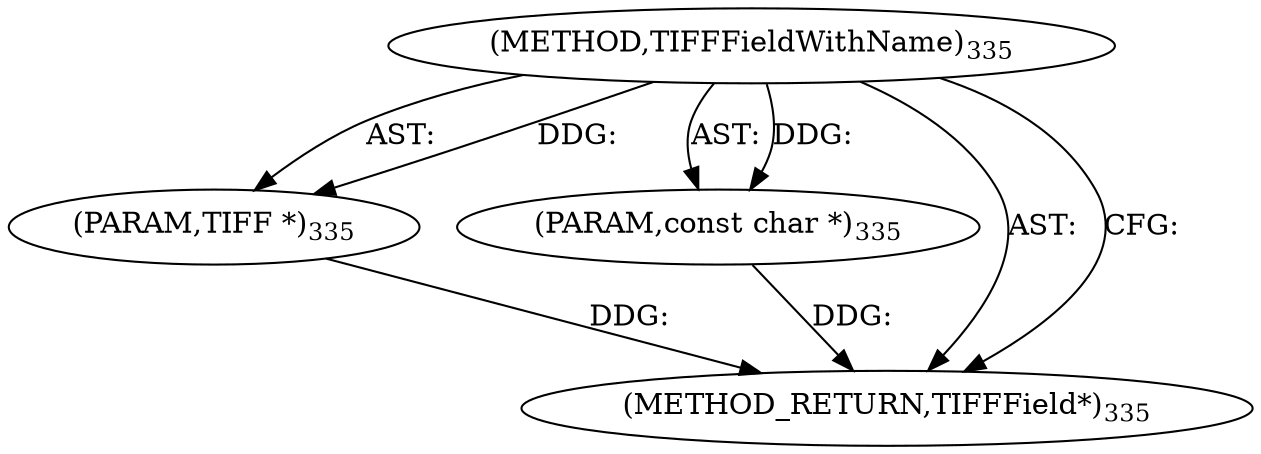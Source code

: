 digraph "TIFFFieldWithName" {  
"8430" [label = <(METHOD,TIFFFieldWithName)<SUB>335</SUB>> ]
"8431" [label = <(PARAM,TIFF *)<SUB>335</SUB>> ]
"8432" [label = <(PARAM,const char *)<SUB>335</SUB>> ]
"8433" [label = <(METHOD_RETURN,TIFFField*)<SUB>335</SUB>> ]
  "8430" -> "8431"  [ label = "AST: "] 
  "8430" -> "8432"  [ label = "AST: "] 
  "8430" -> "8433"  [ label = "AST: "] 
  "8430" -> "8433"  [ label = "CFG: "] 
  "8431" -> "8433"  [ label = "DDG: "] 
  "8432" -> "8433"  [ label = "DDG: "] 
  "8430" -> "8431"  [ label = "DDG: "] 
  "8430" -> "8432"  [ label = "DDG: "] 
}
